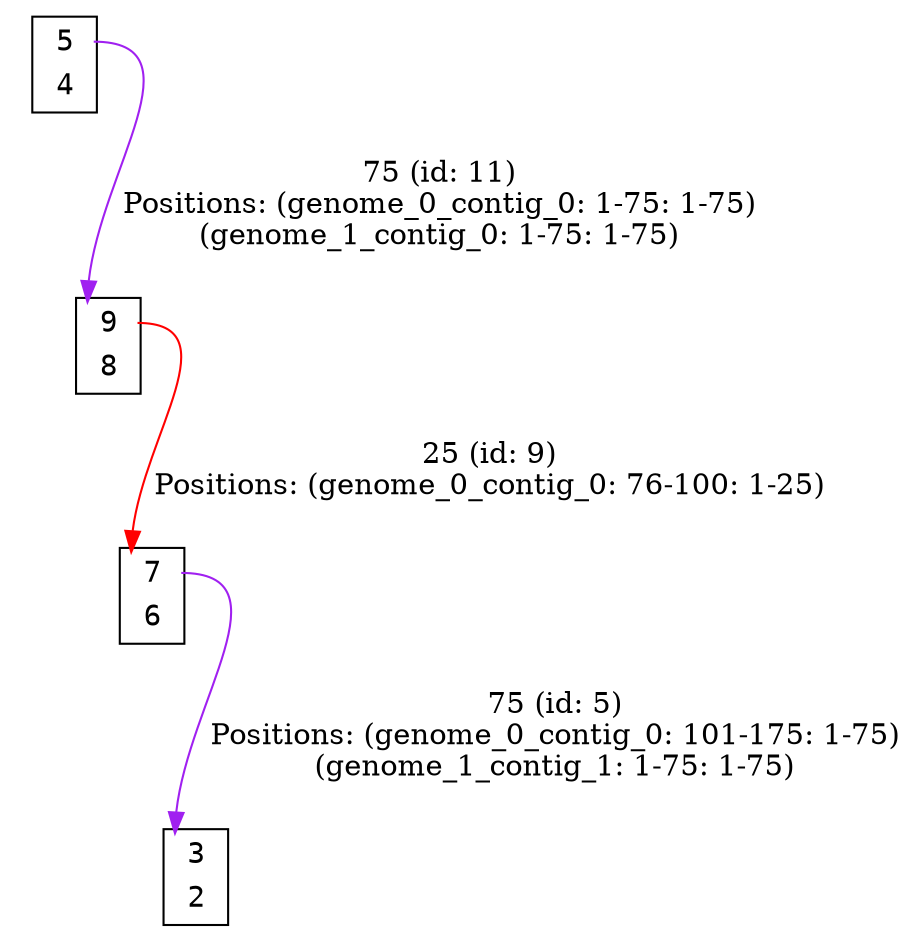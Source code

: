 digraph my_graph {
node[fontname=<Courier>,shape=<plaintext>]
vertex_0x1259430_0x1262cd0[label=<<TABLE bgcolor = "white">
<TR><TD BORDER = "0" PORT = "port_0x1262cd0_in"></TD><TD BORDER = "0" PORT = "port_">3</TD><TD BORDER = "0" PORT = "port_0x1262cd0_out"></TD></TR>
<TR><TD BORDER = "0" PORT = "port_0x1259430_out"></TD><TD BORDER = "0" PORT = "port_">2</TD><TD BORDER = "0" PORT = "port_0x1259430_in"></TD></TR>
</TABLE>>,style=<filled>,color=<black>,fillcolor=<white>]
vertex_0x1271350_0x1271390[label=<<TABLE bgcolor = "white">
<TR><TD BORDER = "0" PORT = "port_0x1271390_in"></TD><TD BORDER = "0" PORT = "port_">5</TD><TD BORDER = "0" PORT = "port_0x1271390_out"></TD></TR>
<TR><TD BORDER = "0" PORT = "port_0x1271350_out"></TD><TD BORDER = "0" PORT = "port_">4</TD><TD BORDER = "0" PORT = "port_0x1271350_in"></TD></TR>
</TABLE>>,style=<filled>,color=<black>,fillcolor=<white>]
vertex_0x126e710_0x126e750[label=<<TABLE bgcolor = "white">
<TR><TD BORDER = "0" PORT = "port_0x126e750_in"></TD><TD BORDER = "0" PORT = "port_">7</TD><TD BORDER = "0" PORT = "port_0x126e750_out"></TD></TR>
<TR><TD BORDER = "0" PORT = "port_0x126e710_out"></TD><TD BORDER = "0" PORT = "port_">6</TD><TD BORDER = "0" PORT = "port_0x126e710_in"></TD></TR>
</TABLE>>,style=<filled>,color=<black>,fillcolor=<white>]
vertex_0x125dbc0_0x12710d0[label=<<TABLE bgcolor = "white">
<TR><TD BORDER = "0" PORT = "port_0x12710d0_in"></TD><TD BORDER = "0" PORT = "port_">9</TD><TD BORDER = "0" PORT = "port_0x12710d0_out"></TD></TR>
<TR><TD BORDER = "0" PORT = "port_0x125dbc0_out"></TD><TD BORDER = "0" PORT = "port_">8</TD><TD BORDER = "0" PORT = "port_0x125dbc0_in"></TD></TR>
</TABLE>>,style=<filled>,color=<black>,fillcolor=<white>]
vertex_0x126e710_0x126e750:port_0x126e750_out->vertex_0x1259430_0x1262cd0:port_0x1262cd0_in[label="75 (id: 5)\nPositions: (genome_0_contig_0: 101-175: 1-75)\n(genome_1_contig_1: 1-75: 1-75)\n",len=<0>,K=<0>,color=<purple>]
vertex_0x125dbc0_0x12710d0:port_0x12710d0_out->vertex_0x126e710_0x126e750:port_0x126e750_in[label="25 (id: 9)\nPositions: (genome_0_contig_0: 76-100: 1-25)\n",len=<0>,K=<0>,color=<red>]
vertex_0x1271350_0x1271390:port_0x1271390_out->vertex_0x125dbc0_0x12710d0:port_0x12710d0_in[label="75 (id: 11)\nPositions: (genome_0_contig_0: 1-75: 1-75)\n(genome_1_contig_0: 1-75: 1-75)\n",len=<0>,K=<0>,color=<purple>]
}

